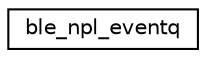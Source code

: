 digraph "Graphical Class Hierarchy"
{
 // LATEX_PDF_SIZE
  edge [fontname="Helvetica",fontsize="10",labelfontname="Helvetica",labelfontsize="10"];
  node [fontname="Helvetica",fontsize="10",shape=record];
  rankdir="LR";
  Node0 [label="ble_npl_eventq",height=0.2,width=0.4,color="black", fillcolor="white", style="filled",URL="$structble__npl__eventq.html",tooltip="ble_npl event queue wrapper"];
}
